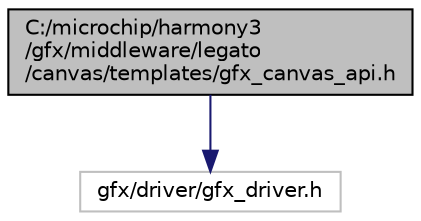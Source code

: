 digraph "C:/microchip/harmony3/gfx/middleware/legato/canvas/templates/gfx_canvas_api.h"
{
 // INTERACTIVE_SVG=YES
  edge [fontname="Helvetica",fontsize="10",labelfontname="Helvetica",labelfontsize="10"];
  node [fontname="Helvetica",fontsize="10",shape=record];
  Node0 [label="C:/microchip/harmony3\l/gfx/middleware/legato\l/canvas/templates/gfx_canvas_api.h",height=0.2,width=0.4,color="black", fillcolor="grey75", style="filled", fontcolor="black"];
  Node0 -> Node1 [color="midnightblue",fontsize="10",style="solid",fontname="Helvetica"];
  Node1 [label="gfx/driver/gfx_driver.h",height=0.2,width=0.4,color="grey75", fillcolor="white", style="filled"];
}
